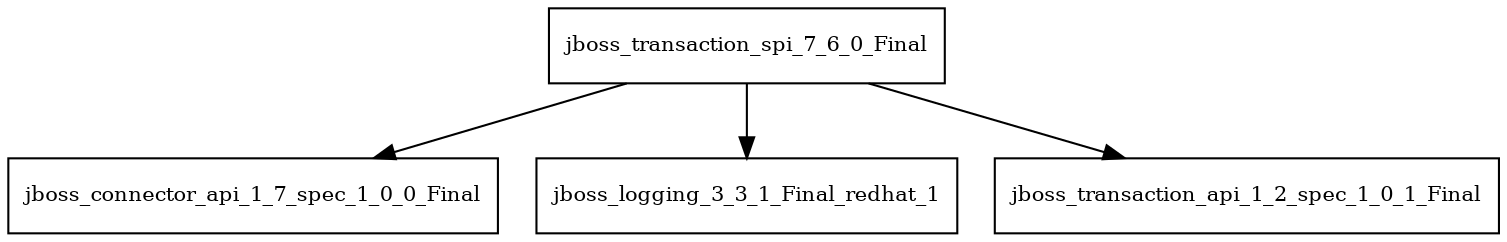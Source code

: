 digraph jboss_transaction_spi_7_6_0_Final_dependencies {
  node [shape = box, fontsize=10.0];
  jboss_transaction_spi_7_6_0_Final -> jboss_connector_api_1_7_spec_1_0_0_Final;
  jboss_transaction_spi_7_6_0_Final -> jboss_logging_3_3_1_Final_redhat_1;
  jboss_transaction_spi_7_6_0_Final -> jboss_transaction_api_1_2_spec_1_0_1_Final;
}
